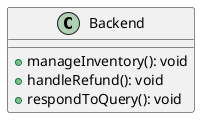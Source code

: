 @startuml
class Backend {
  + manageInventory(): void
  + handleRefund(): void
  + respondToQuery(): void
}
@enduml